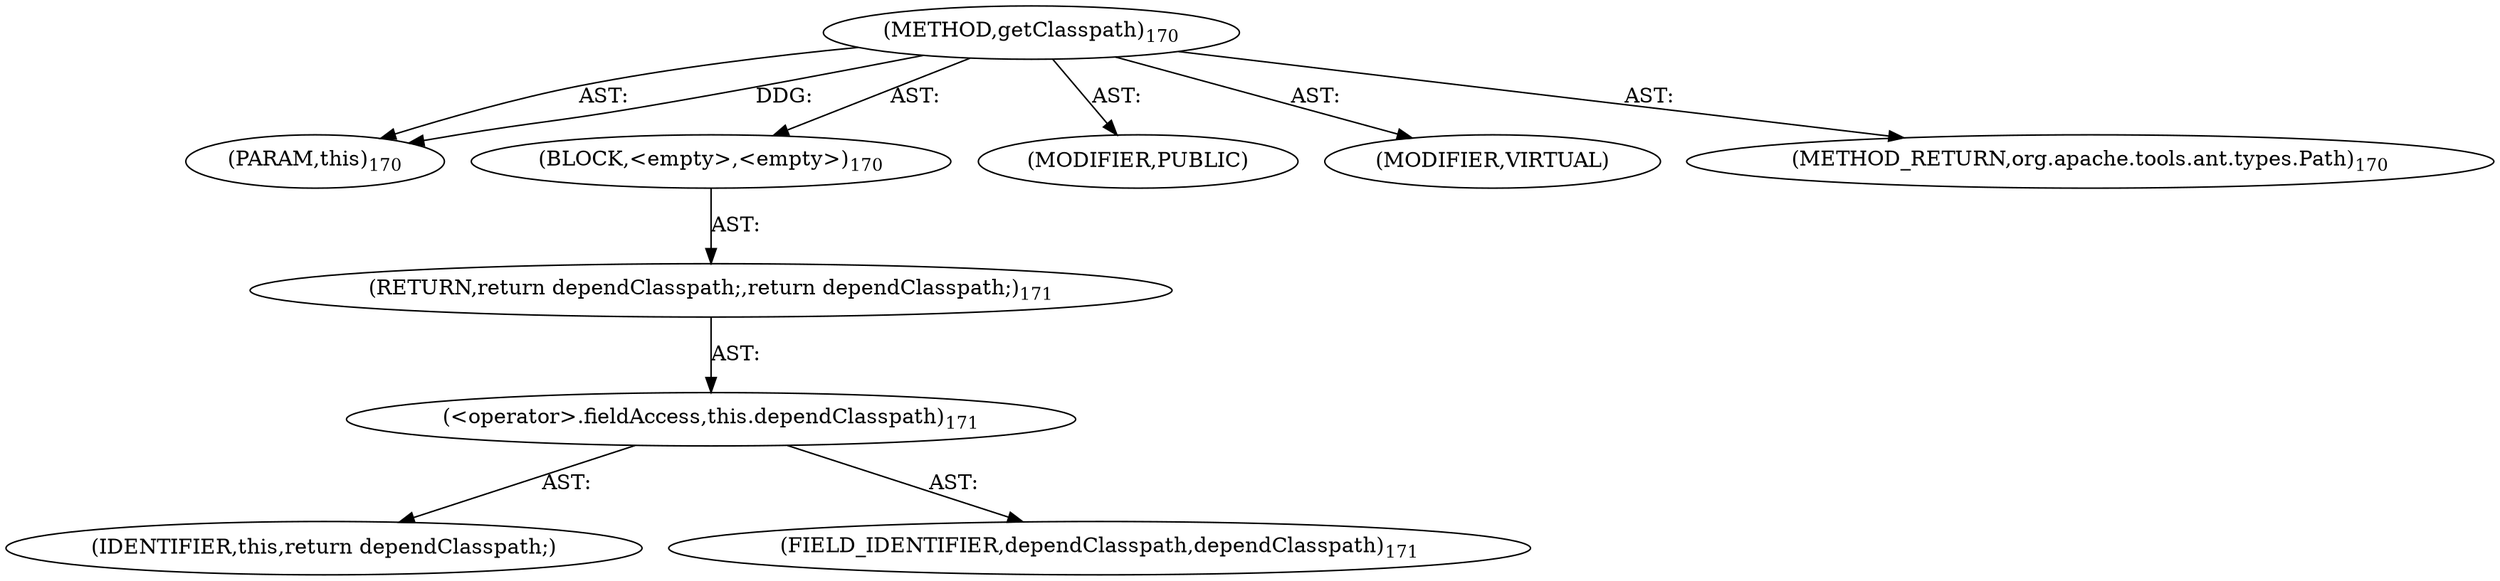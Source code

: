 digraph "getClasspath" {  
"111669149698" [label = <(METHOD,getClasspath)<SUB>170</SUB>> ]
"115964117011" [label = <(PARAM,this)<SUB>170</SUB>> ]
"25769803780" [label = <(BLOCK,&lt;empty&gt;,&lt;empty&gt;)<SUB>170</SUB>> ]
"146028888064" [label = <(RETURN,return dependClasspath;,return dependClasspath;)<SUB>171</SUB>> ]
"30064771080" [label = <(&lt;operator&gt;.fieldAccess,this.dependClasspath)<SUB>171</SUB>> ]
"68719476784" [label = <(IDENTIFIER,this,return dependClasspath;)> ]
"55834574852" [label = <(FIELD_IDENTIFIER,dependClasspath,dependClasspath)<SUB>171</SUB>> ]
"133143986200" [label = <(MODIFIER,PUBLIC)> ]
"133143986201" [label = <(MODIFIER,VIRTUAL)> ]
"128849018882" [label = <(METHOD_RETURN,org.apache.tools.ant.types.Path)<SUB>170</SUB>> ]
  "111669149698" -> "115964117011"  [ label = "AST: "] 
  "111669149698" -> "25769803780"  [ label = "AST: "] 
  "111669149698" -> "133143986200"  [ label = "AST: "] 
  "111669149698" -> "133143986201"  [ label = "AST: "] 
  "111669149698" -> "128849018882"  [ label = "AST: "] 
  "25769803780" -> "146028888064"  [ label = "AST: "] 
  "146028888064" -> "30064771080"  [ label = "AST: "] 
  "30064771080" -> "68719476784"  [ label = "AST: "] 
  "30064771080" -> "55834574852"  [ label = "AST: "] 
  "111669149698" -> "115964117011"  [ label = "DDG: "] 
}

